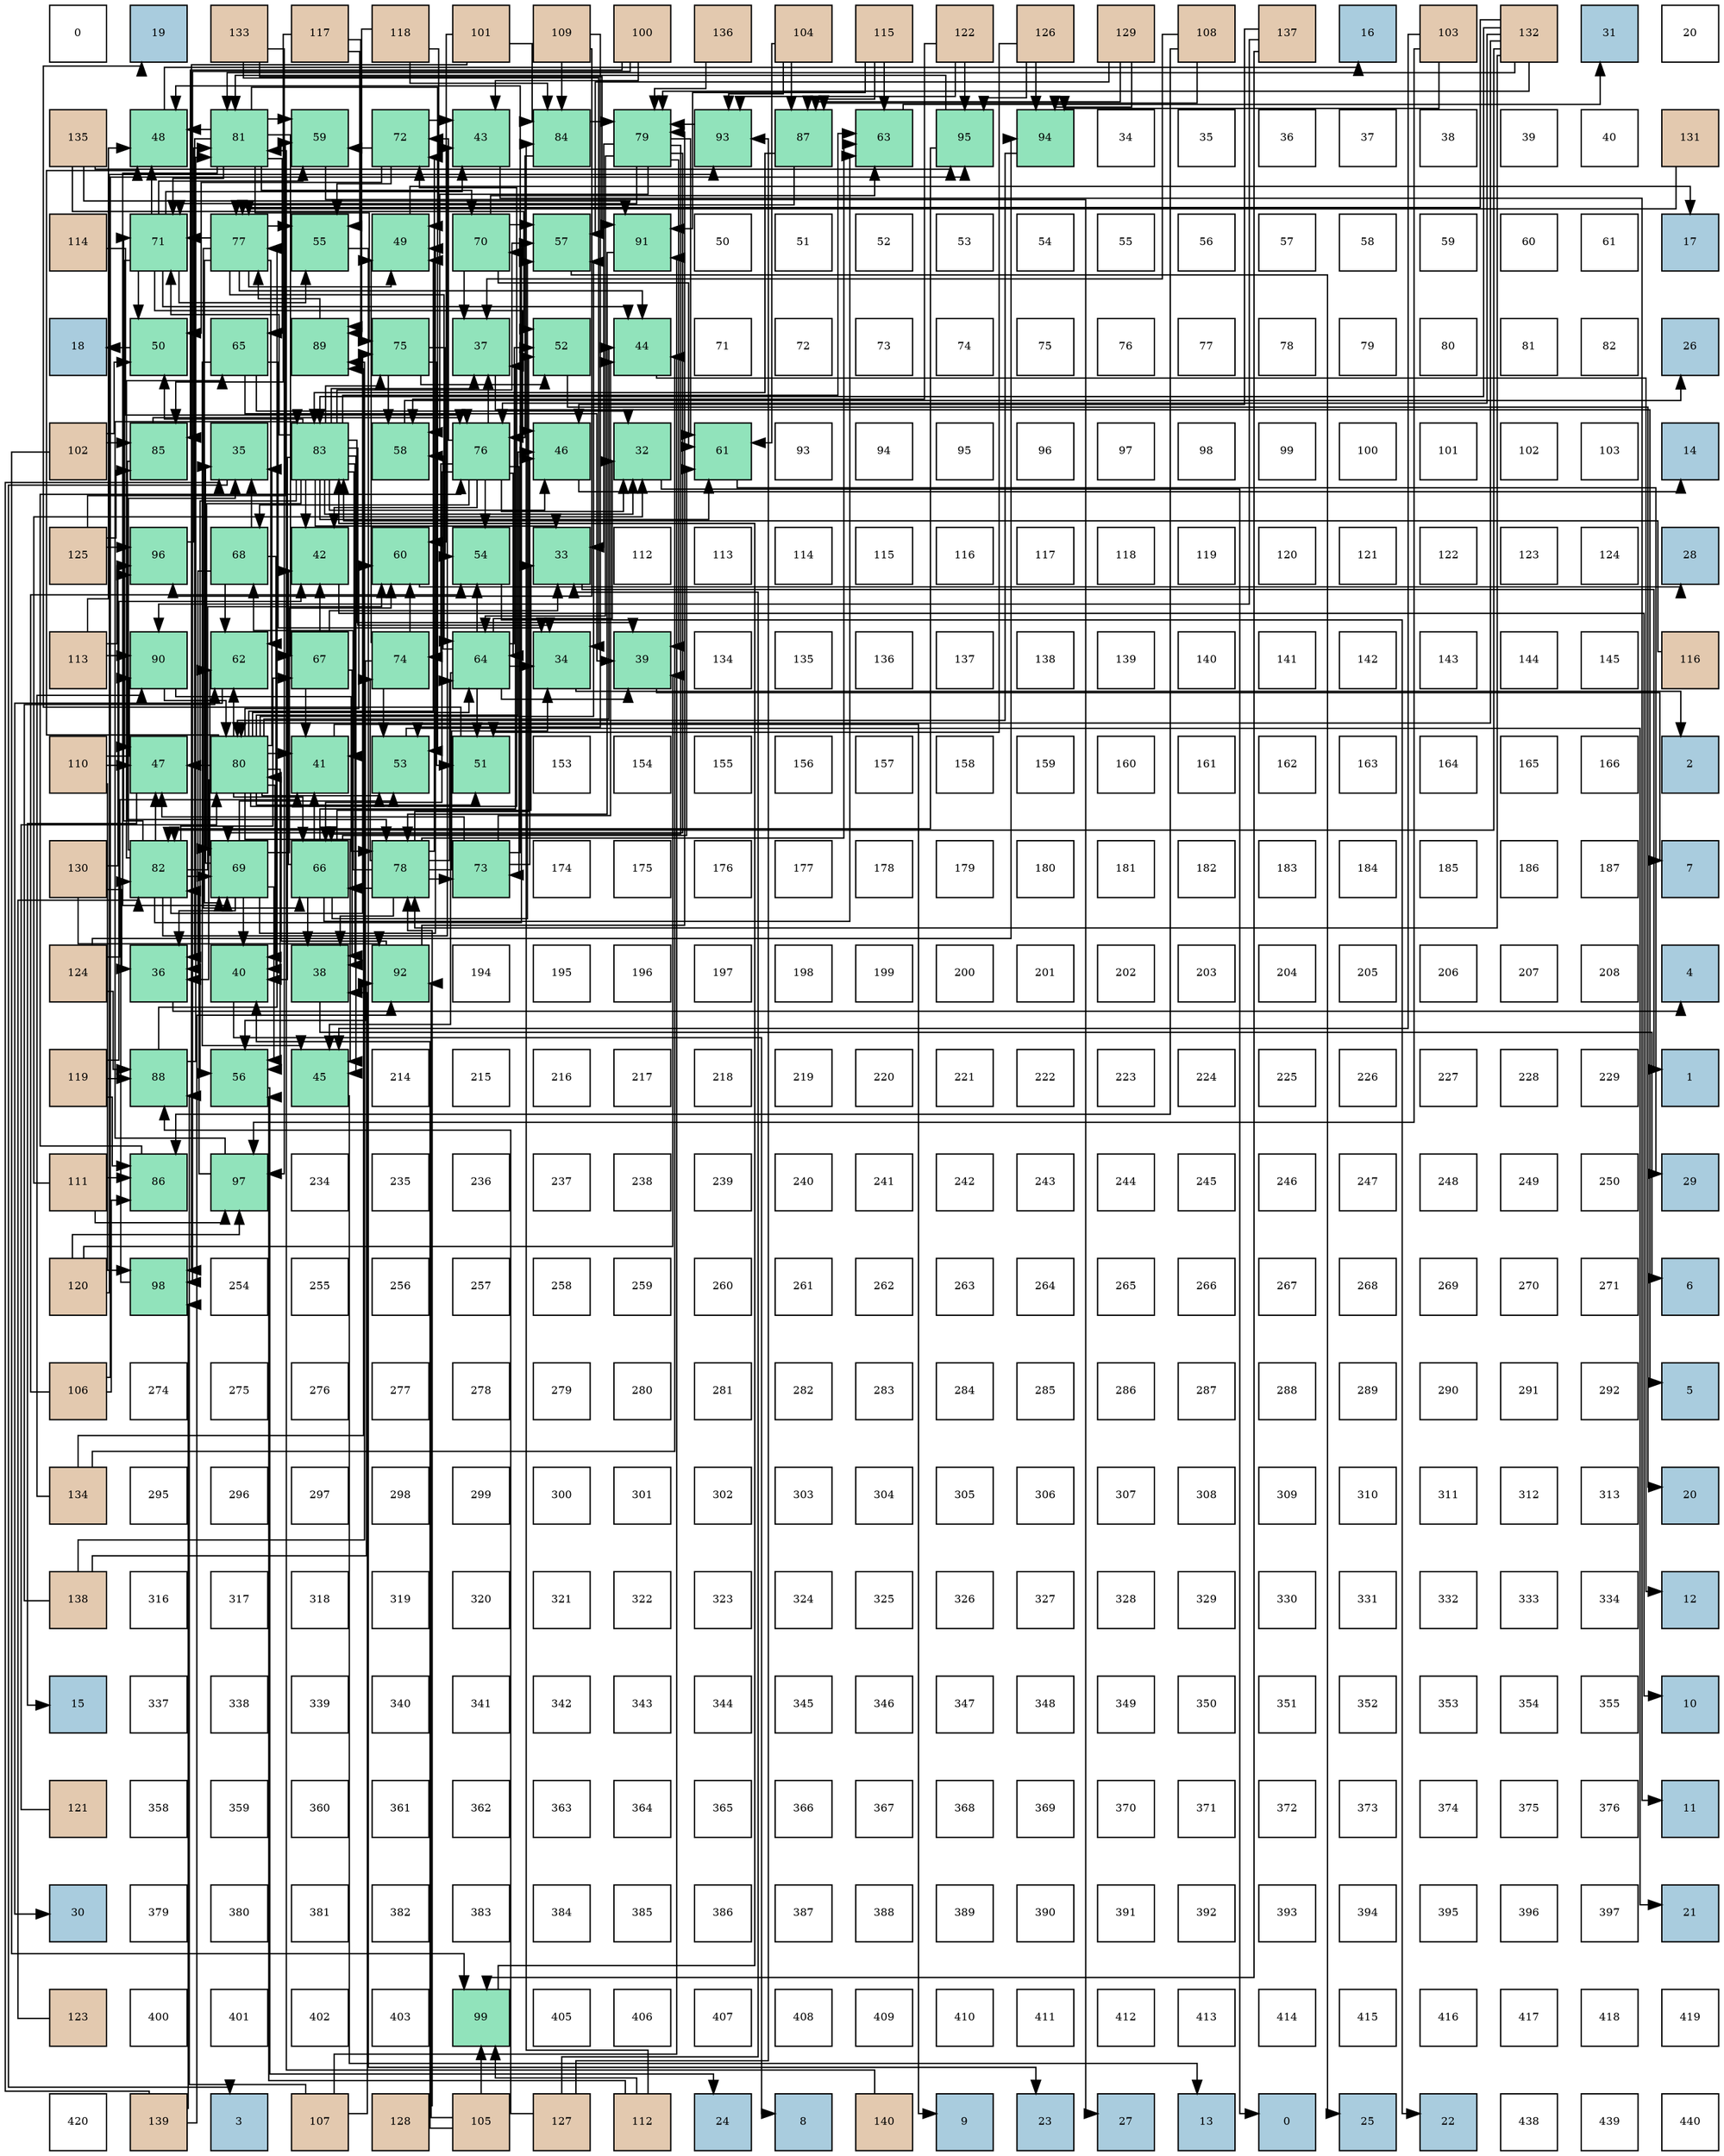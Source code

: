 digraph layout{
 rankdir=TB;
 splines=ortho;
 node [style=filled shape=square fixedsize=true width=0.6];
0[label="0", fontsize=8, fillcolor="#ffffff"];
1[label="19", fontsize=8, fillcolor="#a9ccde"];
2[label="133", fontsize=8, fillcolor="#e3c9af"];
3[label="117", fontsize=8, fillcolor="#e3c9af"];
4[label="118", fontsize=8, fillcolor="#e3c9af"];
5[label="101", fontsize=8, fillcolor="#e3c9af"];
6[label="109", fontsize=8, fillcolor="#e3c9af"];
7[label="100", fontsize=8, fillcolor="#e3c9af"];
8[label="136", fontsize=8, fillcolor="#e3c9af"];
9[label="104", fontsize=8, fillcolor="#e3c9af"];
10[label="115", fontsize=8, fillcolor="#e3c9af"];
11[label="122", fontsize=8, fillcolor="#e3c9af"];
12[label="126", fontsize=8, fillcolor="#e3c9af"];
13[label="129", fontsize=8, fillcolor="#e3c9af"];
14[label="108", fontsize=8, fillcolor="#e3c9af"];
15[label="137", fontsize=8, fillcolor="#e3c9af"];
16[label="16", fontsize=8, fillcolor="#a9ccde"];
17[label="103", fontsize=8, fillcolor="#e3c9af"];
18[label="132", fontsize=8, fillcolor="#e3c9af"];
19[label="31", fontsize=8, fillcolor="#a9ccde"];
20[label="20", fontsize=8, fillcolor="#ffffff"];
21[label="135", fontsize=8, fillcolor="#e3c9af"];
22[label="48", fontsize=8, fillcolor="#91e3bb"];
23[label="81", fontsize=8, fillcolor="#91e3bb"];
24[label="59", fontsize=8, fillcolor="#91e3bb"];
25[label="72", fontsize=8, fillcolor="#91e3bb"];
26[label="43", fontsize=8, fillcolor="#91e3bb"];
27[label="84", fontsize=8, fillcolor="#91e3bb"];
28[label="79", fontsize=8, fillcolor="#91e3bb"];
29[label="93", fontsize=8, fillcolor="#91e3bb"];
30[label="87", fontsize=8, fillcolor="#91e3bb"];
31[label="63", fontsize=8, fillcolor="#91e3bb"];
32[label="95", fontsize=8, fillcolor="#91e3bb"];
33[label="94", fontsize=8, fillcolor="#91e3bb"];
34[label="34", fontsize=8, fillcolor="#ffffff"];
35[label="35", fontsize=8, fillcolor="#ffffff"];
36[label="36", fontsize=8, fillcolor="#ffffff"];
37[label="37", fontsize=8, fillcolor="#ffffff"];
38[label="38", fontsize=8, fillcolor="#ffffff"];
39[label="39", fontsize=8, fillcolor="#ffffff"];
40[label="40", fontsize=8, fillcolor="#ffffff"];
41[label="131", fontsize=8, fillcolor="#e3c9af"];
42[label="114", fontsize=8, fillcolor="#e3c9af"];
43[label="71", fontsize=8, fillcolor="#91e3bb"];
44[label="77", fontsize=8, fillcolor="#91e3bb"];
45[label="55", fontsize=8, fillcolor="#91e3bb"];
46[label="49", fontsize=8, fillcolor="#91e3bb"];
47[label="70", fontsize=8, fillcolor="#91e3bb"];
48[label="57", fontsize=8, fillcolor="#91e3bb"];
49[label="91", fontsize=8, fillcolor="#91e3bb"];
50[label="50", fontsize=8, fillcolor="#ffffff"];
51[label="51", fontsize=8, fillcolor="#ffffff"];
52[label="52", fontsize=8, fillcolor="#ffffff"];
53[label="53", fontsize=8, fillcolor="#ffffff"];
54[label="54", fontsize=8, fillcolor="#ffffff"];
55[label="55", fontsize=8, fillcolor="#ffffff"];
56[label="56", fontsize=8, fillcolor="#ffffff"];
57[label="57", fontsize=8, fillcolor="#ffffff"];
58[label="58", fontsize=8, fillcolor="#ffffff"];
59[label="59", fontsize=8, fillcolor="#ffffff"];
60[label="60", fontsize=8, fillcolor="#ffffff"];
61[label="61", fontsize=8, fillcolor="#ffffff"];
62[label="17", fontsize=8, fillcolor="#a9ccde"];
63[label="18", fontsize=8, fillcolor="#a9ccde"];
64[label="50", fontsize=8, fillcolor="#91e3bb"];
65[label="65", fontsize=8, fillcolor="#91e3bb"];
66[label="89", fontsize=8, fillcolor="#91e3bb"];
67[label="75", fontsize=8, fillcolor="#91e3bb"];
68[label="37", fontsize=8, fillcolor="#91e3bb"];
69[label="52", fontsize=8, fillcolor="#91e3bb"];
70[label="44", fontsize=8, fillcolor="#91e3bb"];
71[label="71", fontsize=8, fillcolor="#ffffff"];
72[label="72", fontsize=8, fillcolor="#ffffff"];
73[label="73", fontsize=8, fillcolor="#ffffff"];
74[label="74", fontsize=8, fillcolor="#ffffff"];
75[label="75", fontsize=8, fillcolor="#ffffff"];
76[label="76", fontsize=8, fillcolor="#ffffff"];
77[label="77", fontsize=8, fillcolor="#ffffff"];
78[label="78", fontsize=8, fillcolor="#ffffff"];
79[label="79", fontsize=8, fillcolor="#ffffff"];
80[label="80", fontsize=8, fillcolor="#ffffff"];
81[label="81", fontsize=8, fillcolor="#ffffff"];
82[label="82", fontsize=8, fillcolor="#ffffff"];
83[label="26", fontsize=8, fillcolor="#a9ccde"];
84[label="102", fontsize=8, fillcolor="#e3c9af"];
85[label="85", fontsize=8, fillcolor="#91e3bb"];
86[label="35", fontsize=8, fillcolor="#91e3bb"];
87[label="83", fontsize=8, fillcolor="#91e3bb"];
88[label="58", fontsize=8, fillcolor="#91e3bb"];
89[label="76", fontsize=8, fillcolor="#91e3bb"];
90[label="46", fontsize=8, fillcolor="#91e3bb"];
91[label="32", fontsize=8, fillcolor="#91e3bb"];
92[label="61", fontsize=8, fillcolor="#91e3bb"];
93[label="93", fontsize=8, fillcolor="#ffffff"];
94[label="94", fontsize=8, fillcolor="#ffffff"];
95[label="95", fontsize=8, fillcolor="#ffffff"];
96[label="96", fontsize=8, fillcolor="#ffffff"];
97[label="97", fontsize=8, fillcolor="#ffffff"];
98[label="98", fontsize=8, fillcolor="#ffffff"];
99[label="99", fontsize=8, fillcolor="#ffffff"];
100[label="100", fontsize=8, fillcolor="#ffffff"];
101[label="101", fontsize=8, fillcolor="#ffffff"];
102[label="102", fontsize=8, fillcolor="#ffffff"];
103[label="103", fontsize=8, fillcolor="#ffffff"];
104[label="14", fontsize=8, fillcolor="#a9ccde"];
105[label="125", fontsize=8, fillcolor="#e3c9af"];
106[label="96", fontsize=8, fillcolor="#91e3bb"];
107[label="68", fontsize=8, fillcolor="#91e3bb"];
108[label="42", fontsize=8, fillcolor="#91e3bb"];
109[label="60", fontsize=8, fillcolor="#91e3bb"];
110[label="54", fontsize=8, fillcolor="#91e3bb"];
111[label="33", fontsize=8, fillcolor="#91e3bb"];
112[label="112", fontsize=8, fillcolor="#ffffff"];
113[label="113", fontsize=8, fillcolor="#ffffff"];
114[label="114", fontsize=8, fillcolor="#ffffff"];
115[label="115", fontsize=8, fillcolor="#ffffff"];
116[label="116", fontsize=8, fillcolor="#ffffff"];
117[label="117", fontsize=8, fillcolor="#ffffff"];
118[label="118", fontsize=8, fillcolor="#ffffff"];
119[label="119", fontsize=8, fillcolor="#ffffff"];
120[label="120", fontsize=8, fillcolor="#ffffff"];
121[label="121", fontsize=8, fillcolor="#ffffff"];
122[label="122", fontsize=8, fillcolor="#ffffff"];
123[label="123", fontsize=8, fillcolor="#ffffff"];
124[label="124", fontsize=8, fillcolor="#ffffff"];
125[label="28", fontsize=8, fillcolor="#a9ccde"];
126[label="113", fontsize=8, fillcolor="#e3c9af"];
127[label="90", fontsize=8, fillcolor="#91e3bb"];
128[label="62", fontsize=8, fillcolor="#91e3bb"];
129[label="67", fontsize=8, fillcolor="#91e3bb"];
130[label="74", fontsize=8, fillcolor="#91e3bb"];
131[label="64", fontsize=8, fillcolor="#91e3bb"];
132[label="34", fontsize=8, fillcolor="#91e3bb"];
133[label="39", fontsize=8, fillcolor="#91e3bb"];
134[label="134", fontsize=8, fillcolor="#ffffff"];
135[label="135", fontsize=8, fillcolor="#ffffff"];
136[label="136", fontsize=8, fillcolor="#ffffff"];
137[label="137", fontsize=8, fillcolor="#ffffff"];
138[label="138", fontsize=8, fillcolor="#ffffff"];
139[label="139", fontsize=8, fillcolor="#ffffff"];
140[label="140", fontsize=8, fillcolor="#ffffff"];
141[label="141", fontsize=8, fillcolor="#ffffff"];
142[label="142", fontsize=8, fillcolor="#ffffff"];
143[label="143", fontsize=8, fillcolor="#ffffff"];
144[label="144", fontsize=8, fillcolor="#ffffff"];
145[label="145", fontsize=8, fillcolor="#ffffff"];
146[label="116", fontsize=8, fillcolor="#e3c9af"];
147[label="110", fontsize=8, fillcolor="#e3c9af"];
148[label="47", fontsize=8, fillcolor="#91e3bb"];
149[label="80", fontsize=8, fillcolor="#91e3bb"];
150[label="41", fontsize=8, fillcolor="#91e3bb"];
151[label="53", fontsize=8, fillcolor="#91e3bb"];
152[label="51", fontsize=8, fillcolor="#91e3bb"];
153[label="153", fontsize=8, fillcolor="#ffffff"];
154[label="154", fontsize=8, fillcolor="#ffffff"];
155[label="155", fontsize=8, fillcolor="#ffffff"];
156[label="156", fontsize=8, fillcolor="#ffffff"];
157[label="157", fontsize=8, fillcolor="#ffffff"];
158[label="158", fontsize=8, fillcolor="#ffffff"];
159[label="159", fontsize=8, fillcolor="#ffffff"];
160[label="160", fontsize=8, fillcolor="#ffffff"];
161[label="161", fontsize=8, fillcolor="#ffffff"];
162[label="162", fontsize=8, fillcolor="#ffffff"];
163[label="163", fontsize=8, fillcolor="#ffffff"];
164[label="164", fontsize=8, fillcolor="#ffffff"];
165[label="165", fontsize=8, fillcolor="#ffffff"];
166[label="166", fontsize=8, fillcolor="#ffffff"];
167[label="2", fontsize=8, fillcolor="#a9ccde"];
168[label="130", fontsize=8, fillcolor="#e3c9af"];
169[label="82", fontsize=8, fillcolor="#91e3bb"];
170[label="69", fontsize=8, fillcolor="#91e3bb"];
171[label="66", fontsize=8, fillcolor="#91e3bb"];
172[label="78", fontsize=8, fillcolor="#91e3bb"];
173[label="73", fontsize=8, fillcolor="#91e3bb"];
174[label="174", fontsize=8, fillcolor="#ffffff"];
175[label="175", fontsize=8, fillcolor="#ffffff"];
176[label="176", fontsize=8, fillcolor="#ffffff"];
177[label="177", fontsize=8, fillcolor="#ffffff"];
178[label="178", fontsize=8, fillcolor="#ffffff"];
179[label="179", fontsize=8, fillcolor="#ffffff"];
180[label="180", fontsize=8, fillcolor="#ffffff"];
181[label="181", fontsize=8, fillcolor="#ffffff"];
182[label="182", fontsize=8, fillcolor="#ffffff"];
183[label="183", fontsize=8, fillcolor="#ffffff"];
184[label="184", fontsize=8, fillcolor="#ffffff"];
185[label="185", fontsize=8, fillcolor="#ffffff"];
186[label="186", fontsize=8, fillcolor="#ffffff"];
187[label="187", fontsize=8, fillcolor="#ffffff"];
188[label="7", fontsize=8, fillcolor="#a9ccde"];
189[label="124", fontsize=8, fillcolor="#e3c9af"];
190[label="36", fontsize=8, fillcolor="#91e3bb"];
191[label="40", fontsize=8, fillcolor="#91e3bb"];
192[label="38", fontsize=8, fillcolor="#91e3bb"];
193[label="92", fontsize=8, fillcolor="#91e3bb"];
194[label="194", fontsize=8, fillcolor="#ffffff"];
195[label="195", fontsize=8, fillcolor="#ffffff"];
196[label="196", fontsize=8, fillcolor="#ffffff"];
197[label="197", fontsize=8, fillcolor="#ffffff"];
198[label="198", fontsize=8, fillcolor="#ffffff"];
199[label="199", fontsize=8, fillcolor="#ffffff"];
200[label="200", fontsize=8, fillcolor="#ffffff"];
201[label="201", fontsize=8, fillcolor="#ffffff"];
202[label="202", fontsize=8, fillcolor="#ffffff"];
203[label="203", fontsize=8, fillcolor="#ffffff"];
204[label="204", fontsize=8, fillcolor="#ffffff"];
205[label="205", fontsize=8, fillcolor="#ffffff"];
206[label="206", fontsize=8, fillcolor="#ffffff"];
207[label="207", fontsize=8, fillcolor="#ffffff"];
208[label="208", fontsize=8, fillcolor="#ffffff"];
209[label="4", fontsize=8, fillcolor="#a9ccde"];
210[label="119", fontsize=8, fillcolor="#e3c9af"];
211[label="88", fontsize=8, fillcolor="#91e3bb"];
212[label="56", fontsize=8, fillcolor="#91e3bb"];
213[label="45", fontsize=8, fillcolor="#91e3bb"];
214[label="214", fontsize=8, fillcolor="#ffffff"];
215[label="215", fontsize=8, fillcolor="#ffffff"];
216[label="216", fontsize=8, fillcolor="#ffffff"];
217[label="217", fontsize=8, fillcolor="#ffffff"];
218[label="218", fontsize=8, fillcolor="#ffffff"];
219[label="219", fontsize=8, fillcolor="#ffffff"];
220[label="220", fontsize=8, fillcolor="#ffffff"];
221[label="221", fontsize=8, fillcolor="#ffffff"];
222[label="222", fontsize=8, fillcolor="#ffffff"];
223[label="223", fontsize=8, fillcolor="#ffffff"];
224[label="224", fontsize=8, fillcolor="#ffffff"];
225[label="225", fontsize=8, fillcolor="#ffffff"];
226[label="226", fontsize=8, fillcolor="#ffffff"];
227[label="227", fontsize=8, fillcolor="#ffffff"];
228[label="228", fontsize=8, fillcolor="#ffffff"];
229[label="229", fontsize=8, fillcolor="#ffffff"];
230[label="1", fontsize=8, fillcolor="#a9ccde"];
231[label="111", fontsize=8, fillcolor="#e3c9af"];
232[label="86", fontsize=8, fillcolor="#91e3bb"];
233[label="97", fontsize=8, fillcolor="#91e3bb"];
234[label="234", fontsize=8, fillcolor="#ffffff"];
235[label="235", fontsize=8, fillcolor="#ffffff"];
236[label="236", fontsize=8, fillcolor="#ffffff"];
237[label="237", fontsize=8, fillcolor="#ffffff"];
238[label="238", fontsize=8, fillcolor="#ffffff"];
239[label="239", fontsize=8, fillcolor="#ffffff"];
240[label="240", fontsize=8, fillcolor="#ffffff"];
241[label="241", fontsize=8, fillcolor="#ffffff"];
242[label="242", fontsize=8, fillcolor="#ffffff"];
243[label="243", fontsize=8, fillcolor="#ffffff"];
244[label="244", fontsize=8, fillcolor="#ffffff"];
245[label="245", fontsize=8, fillcolor="#ffffff"];
246[label="246", fontsize=8, fillcolor="#ffffff"];
247[label="247", fontsize=8, fillcolor="#ffffff"];
248[label="248", fontsize=8, fillcolor="#ffffff"];
249[label="249", fontsize=8, fillcolor="#ffffff"];
250[label="250", fontsize=8, fillcolor="#ffffff"];
251[label="29", fontsize=8, fillcolor="#a9ccde"];
252[label="120", fontsize=8, fillcolor="#e3c9af"];
253[label="98", fontsize=8, fillcolor="#91e3bb"];
254[label="254", fontsize=8, fillcolor="#ffffff"];
255[label="255", fontsize=8, fillcolor="#ffffff"];
256[label="256", fontsize=8, fillcolor="#ffffff"];
257[label="257", fontsize=8, fillcolor="#ffffff"];
258[label="258", fontsize=8, fillcolor="#ffffff"];
259[label="259", fontsize=8, fillcolor="#ffffff"];
260[label="260", fontsize=8, fillcolor="#ffffff"];
261[label="261", fontsize=8, fillcolor="#ffffff"];
262[label="262", fontsize=8, fillcolor="#ffffff"];
263[label="263", fontsize=8, fillcolor="#ffffff"];
264[label="264", fontsize=8, fillcolor="#ffffff"];
265[label="265", fontsize=8, fillcolor="#ffffff"];
266[label="266", fontsize=8, fillcolor="#ffffff"];
267[label="267", fontsize=8, fillcolor="#ffffff"];
268[label="268", fontsize=8, fillcolor="#ffffff"];
269[label="269", fontsize=8, fillcolor="#ffffff"];
270[label="270", fontsize=8, fillcolor="#ffffff"];
271[label="271", fontsize=8, fillcolor="#ffffff"];
272[label="6", fontsize=8, fillcolor="#a9ccde"];
273[label="106", fontsize=8, fillcolor="#e3c9af"];
274[label="274", fontsize=8, fillcolor="#ffffff"];
275[label="275", fontsize=8, fillcolor="#ffffff"];
276[label="276", fontsize=8, fillcolor="#ffffff"];
277[label="277", fontsize=8, fillcolor="#ffffff"];
278[label="278", fontsize=8, fillcolor="#ffffff"];
279[label="279", fontsize=8, fillcolor="#ffffff"];
280[label="280", fontsize=8, fillcolor="#ffffff"];
281[label="281", fontsize=8, fillcolor="#ffffff"];
282[label="282", fontsize=8, fillcolor="#ffffff"];
283[label="283", fontsize=8, fillcolor="#ffffff"];
284[label="284", fontsize=8, fillcolor="#ffffff"];
285[label="285", fontsize=8, fillcolor="#ffffff"];
286[label="286", fontsize=8, fillcolor="#ffffff"];
287[label="287", fontsize=8, fillcolor="#ffffff"];
288[label="288", fontsize=8, fillcolor="#ffffff"];
289[label="289", fontsize=8, fillcolor="#ffffff"];
290[label="290", fontsize=8, fillcolor="#ffffff"];
291[label="291", fontsize=8, fillcolor="#ffffff"];
292[label="292", fontsize=8, fillcolor="#ffffff"];
293[label="5", fontsize=8, fillcolor="#a9ccde"];
294[label="134", fontsize=8, fillcolor="#e3c9af"];
295[label="295", fontsize=8, fillcolor="#ffffff"];
296[label="296", fontsize=8, fillcolor="#ffffff"];
297[label="297", fontsize=8, fillcolor="#ffffff"];
298[label="298", fontsize=8, fillcolor="#ffffff"];
299[label="299", fontsize=8, fillcolor="#ffffff"];
300[label="300", fontsize=8, fillcolor="#ffffff"];
301[label="301", fontsize=8, fillcolor="#ffffff"];
302[label="302", fontsize=8, fillcolor="#ffffff"];
303[label="303", fontsize=8, fillcolor="#ffffff"];
304[label="304", fontsize=8, fillcolor="#ffffff"];
305[label="305", fontsize=8, fillcolor="#ffffff"];
306[label="306", fontsize=8, fillcolor="#ffffff"];
307[label="307", fontsize=8, fillcolor="#ffffff"];
308[label="308", fontsize=8, fillcolor="#ffffff"];
309[label="309", fontsize=8, fillcolor="#ffffff"];
310[label="310", fontsize=8, fillcolor="#ffffff"];
311[label="311", fontsize=8, fillcolor="#ffffff"];
312[label="312", fontsize=8, fillcolor="#ffffff"];
313[label="313", fontsize=8, fillcolor="#ffffff"];
314[label="20", fontsize=8, fillcolor="#a9ccde"];
315[label="138", fontsize=8, fillcolor="#e3c9af"];
316[label="316", fontsize=8, fillcolor="#ffffff"];
317[label="317", fontsize=8, fillcolor="#ffffff"];
318[label="318", fontsize=8, fillcolor="#ffffff"];
319[label="319", fontsize=8, fillcolor="#ffffff"];
320[label="320", fontsize=8, fillcolor="#ffffff"];
321[label="321", fontsize=8, fillcolor="#ffffff"];
322[label="322", fontsize=8, fillcolor="#ffffff"];
323[label="323", fontsize=8, fillcolor="#ffffff"];
324[label="324", fontsize=8, fillcolor="#ffffff"];
325[label="325", fontsize=8, fillcolor="#ffffff"];
326[label="326", fontsize=8, fillcolor="#ffffff"];
327[label="327", fontsize=8, fillcolor="#ffffff"];
328[label="328", fontsize=8, fillcolor="#ffffff"];
329[label="329", fontsize=8, fillcolor="#ffffff"];
330[label="330", fontsize=8, fillcolor="#ffffff"];
331[label="331", fontsize=8, fillcolor="#ffffff"];
332[label="332", fontsize=8, fillcolor="#ffffff"];
333[label="333", fontsize=8, fillcolor="#ffffff"];
334[label="334", fontsize=8, fillcolor="#ffffff"];
335[label="12", fontsize=8, fillcolor="#a9ccde"];
336[label="15", fontsize=8, fillcolor="#a9ccde"];
337[label="337", fontsize=8, fillcolor="#ffffff"];
338[label="338", fontsize=8, fillcolor="#ffffff"];
339[label="339", fontsize=8, fillcolor="#ffffff"];
340[label="340", fontsize=8, fillcolor="#ffffff"];
341[label="341", fontsize=8, fillcolor="#ffffff"];
342[label="342", fontsize=8, fillcolor="#ffffff"];
343[label="343", fontsize=8, fillcolor="#ffffff"];
344[label="344", fontsize=8, fillcolor="#ffffff"];
345[label="345", fontsize=8, fillcolor="#ffffff"];
346[label="346", fontsize=8, fillcolor="#ffffff"];
347[label="347", fontsize=8, fillcolor="#ffffff"];
348[label="348", fontsize=8, fillcolor="#ffffff"];
349[label="349", fontsize=8, fillcolor="#ffffff"];
350[label="350", fontsize=8, fillcolor="#ffffff"];
351[label="351", fontsize=8, fillcolor="#ffffff"];
352[label="352", fontsize=8, fillcolor="#ffffff"];
353[label="353", fontsize=8, fillcolor="#ffffff"];
354[label="354", fontsize=8, fillcolor="#ffffff"];
355[label="355", fontsize=8, fillcolor="#ffffff"];
356[label="10", fontsize=8, fillcolor="#a9ccde"];
357[label="121", fontsize=8, fillcolor="#e3c9af"];
358[label="358", fontsize=8, fillcolor="#ffffff"];
359[label="359", fontsize=8, fillcolor="#ffffff"];
360[label="360", fontsize=8, fillcolor="#ffffff"];
361[label="361", fontsize=8, fillcolor="#ffffff"];
362[label="362", fontsize=8, fillcolor="#ffffff"];
363[label="363", fontsize=8, fillcolor="#ffffff"];
364[label="364", fontsize=8, fillcolor="#ffffff"];
365[label="365", fontsize=8, fillcolor="#ffffff"];
366[label="366", fontsize=8, fillcolor="#ffffff"];
367[label="367", fontsize=8, fillcolor="#ffffff"];
368[label="368", fontsize=8, fillcolor="#ffffff"];
369[label="369", fontsize=8, fillcolor="#ffffff"];
370[label="370", fontsize=8, fillcolor="#ffffff"];
371[label="371", fontsize=8, fillcolor="#ffffff"];
372[label="372", fontsize=8, fillcolor="#ffffff"];
373[label="373", fontsize=8, fillcolor="#ffffff"];
374[label="374", fontsize=8, fillcolor="#ffffff"];
375[label="375", fontsize=8, fillcolor="#ffffff"];
376[label="376", fontsize=8, fillcolor="#ffffff"];
377[label="11", fontsize=8, fillcolor="#a9ccde"];
378[label="30", fontsize=8, fillcolor="#a9ccde"];
379[label="379", fontsize=8, fillcolor="#ffffff"];
380[label="380", fontsize=8, fillcolor="#ffffff"];
381[label="381", fontsize=8, fillcolor="#ffffff"];
382[label="382", fontsize=8, fillcolor="#ffffff"];
383[label="383", fontsize=8, fillcolor="#ffffff"];
384[label="384", fontsize=8, fillcolor="#ffffff"];
385[label="385", fontsize=8, fillcolor="#ffffff"];
386[label="386", fontsize=8, fillcolor="#ffffff"];
387[label="387", fontsize=8, fillcolor="#ffffff"];
388[label="388", fontsize=8, fillcolor="#ffffff"];
389[label="389", fontsize=8, fillcolor="#ffffff"];
390[label="390", fontsize=8, fillcolor="#ffffff"];
391[label="391", fontsize=8, fillcolor="#ffffff"];
392[label="392", fontsize=8, fillcolor="#ffffff"];
393[label="393", fontsize=8, fillcolor="#ffffff"];
394[label="394", fontsize=8, fillcolor="#ffffff"];
395[label="395", fontsize=8, fillcolor="#ffffff"];
396[label="396", fontsize=8, fillcolor="#ffffff"];
397[label="397", fontsize=8, fillcolor="#ffffff"];
398[label="21", fontsize=8, fillcolor="#a9ccde"];
399[label="123", fontsize=8, fillcolor="#e3c9af"];
400[label="400", fontsize=8, fillcolor="#ffffff"];
401[label="401", fontsize=8, fillcolor="#ffffff"];
402[label="402", fontsize=8, fillcolor="#ffffff"];
403[label="403", fontsize=8, fillcolor="#ffffff"];
404[label="99", fontsize=8, fillcolor="#91e3bb"];
405[label="405", fontsize=8, fillcolor="#ffffff"];
406[label="406", fontsize=8, fillcolor="#ffffff"];
407[label="407", fontsize=8, fillcolor="#ffffff"];
408[label="408", fontsize=8, fillcolor="#ffffff"];
409[label="409", fontsize=8, fillcolor="#ffffff"];
410[label="410", fontsize=8, fillcolor="#ffffff"];
411[label="411", fontsize=8, fillcolor="#ffffff"];
412[label="412", fontsize=8, fillcolor="#ffffff"];
413[label="413", fontsize=8, fillcolor="#ffffff"];
414[label="414", fontsize=8, fillcolor="#ffffff"];
415[label="415", fontsize=8, fillcolor="#ffffff"];
416[label="416", fontsize=8, fillcolor="#ffffff"];
417[label="417", fontsize=8, fillcolor="#ffffff"];
418[label="418", fontsize=8, fillcolor="#ffffff"];
419[label="419", fontsize=8, fillcolor="#ffffff"];
420[label="420", fontsize=8, fillcolor="#ffffff"];
421[label="139", fontsize=8, fillcolor="#e3c9af"];
422[label="3", fontsize=8, fillcolor="#a9ccde"];
423[label="107", fontsize=8, fillcolor="#e3c9af"];
424[label="128", fontsize=8, fillcolor="#e3c9af"];
425[label="105", fontsize=8, fillcolor="#e3c9af"];
426[label="127", fontsize=8, fillcolor="#e3c9af"];
427[label="112", fontsize=8, fillcolor="#e3c9af"];
428[label="24", fontsize=8, fillcolor="#a9ccde"];
429[label="8", fontsize=8, fillcolor="#a9ccde"];
430[label="140", fontsize=8, fillcolor="#e3c9af"];
431[label="9", fontsize=8, fillcolor="#a9ccde"];
432[label="23", fontsize=8, fillcolor="#a9ccde"];
433[label="27", fontsize=8, fillcolor="#a9ccde"];
434[label="13", fontsize=8, fillcolor="#a9ccde"];
435[label="0", fontsize=8, fillcolor="#a9ccde"];
436[label="25", fontsize=8, fillcolor="#a9ccde"];
437[label="22", fontsize=8, fillcolor="#a9ccde"];
438[label="438", fontsize=8, fillcolor="#ffffff"];
439[label="439", fontsize=8, fillcolor="#ffffff"];
440[label="440", fontsize=8, fillcolor="#ffffff"];
edge [constraint=false, style=vis];91 -> 435;
111 -> 230;
132 -> 167;
86 -> 422;
190 -> 209;
68 -> 293;
192 -> 272;
133 -> 188;
191 -> 429;
150 -> 431;
108 -> 356;
26 -> 377;
70 -> 335;
213 -> 434;
90 -> 104;
148 -> 336;
22 -> 16;
46 -> 62;
64 -> 63;
152 -> 1;
69 -> 314;
151 -> 398;
110 -> 437;
45 -> 432;
212 -> 428;
48 -> 436;
88 -> 83;
24 -> 433;
109 -> 125;
92 -> 251;
128 -> 378;
31 -> 19;
131 -> 91;
131 -> 132;
131 -> 133;
131 -> 213;
131 -> 152;
131 -> 69;
131 -> 110;
131 -> 88;
65 -> 91;
65 -> 132;
65 -> 133;
65 -> 213;
171 -> 111;
171 -> 68;
171 -> 192;
171 -> 150;
171 -> 108;
171 -> 48;
171 -> 92;
171 -> 31;
129 -> 111;
129 -> 192;
129 -> 150;
129 -> 108;
107 -> 86;
107 -> 190;
107 -> 191;
107 -> 128;
170 -> 86;
170 -> 190;
170 -> 191;
170 -> 46;
170 -> 151;
170 -> 212;
170 -> 109;
170 -> 128;
47 -> 68;
47 -> 48;
47 -> 92;
47 -> 31;
43 -> 26;
43 -> 70;
43 -> 90;
43 -> 148;
43 -> 22;
43 -> 64;
43 -> 45;
43 -> 24;
25 -> 26;
25 -> 64;
25 -> 45;
25 -> 24;
173 -> 70;
173 -> 90;
173 -> 148;
173 -> 22;
130 -> 46;
130 -> 151;
130 -> 212;
130 -> 109;
67 -> 152;
67 -> 69;
67 -> 110;
67 -> 88;
89 -> 91;
89 -> 68;
89 -> 108;
89 -> 110;
89 -> 131;
89 -> 171;
89 -> 107;
89 -> 25;
89 -> 173;
89 -> 130;
44 -> 70;
44 -> 46;
44 -> 45;
44 -> 128;
44 -> 131;
44 -> 171;
44 -> 170;
44 -> 43;
172 -> 132;
172 -> 192;
172 -> 69;
172 -> 31;
172 -> 131;
172 -> 171;
172 -> 107;
172 -> 25;
172 -> 173;
172 -> 130;
28 -> 111;
28 -> 133;
28 -> 88;
28 -> 92;
28 -> 131;
28 -> 171;
28 -> 170;
28 -> 43;
149 -> 86;
149 -> 190;
149 -> 191;
149 -> 150;
149 -> 70;
149 -> 213;
149 -> 90;
149 -> 148;
149 -> 22;
149 -> 46;
149 -> 152;
149 -> 151;
149 -> 212;
149 -> 48;
149 -> 109;
149 -> 128;
149 -> 131;
149 -> 171;
149 -> 25;
23 -> 190;
23 -> 22;
23 -> 151;
23 -> 24;
23 -> 65;
23 -> 129;
23 -> 170;
23 -> 47;
23 -> 43;
23 -> 67;
169 -> 86;
169 -> 26;
169 -> 148;
169 -> 109;
169 -> 65;
169 -> 129;
169 -> 170;
169 -> 47;
169 -> 43;
169 -> 67;
87 -> 91;
87 -> 111;
87 -> 132;
87 -> 68;
87 -> 192;
87 -> 133;
87 -> 191;
87 -> 150;
87 -> 108;
87 -> 213;
87 -> 90;
87 -> 64;
87 -> 212;
87 -> 48;
87 -> 92;
87 -> 31;
87 -> 170;
87 -> 43;
87 -> 67;
27 -> 89;
27 -> 28;
85 -> 89;
85 -> 172;
232 -> 89;
30 -> 44;
30 -> 87;
211 -> 44;
211 -> 23;
66 -> 44;
127 -> 172;
127 -> 149;
49 -> 172;
193 -> 28;
193 -> 149;
29 -> 28;
33 -> 149;
32 -> 23;
32 -> 169;
106 -> 23;
233 -> 169;
233 -> 87;
253 -> 169;
404 -> 87;
7 -> 26;
7 -> 85;
7 -> 253;
5 -> 109;
5 -> 27;
5 -> 253;
84 -> 64;
84 -> 85;
84 -> 404;
17 -> 213;
17 -> 33;
17 -> 233;
9 -> 92;
9 -> 30;
9 -> 29;
425 -> 191;
425 -> 193;
425 -> 404;
273 -> 110;
273 -> 232;
273 -> 32;
423 -> 192;
423 -> 211;
423 -> 49;
14 -> 68;
14 -> 232;
14 -> 30;
6 -> 151;
6 -> 27;
6 -> 106;
147 -> 148;
147 -> 127;
147 -> 253;
231 -> 91;
231 -> 232;
231 -> 233;
427 -> 212;
427 -> 27;
427 -> 404;
126 -> 22;
126 -> 127;
126 -> 106;
42 -> 89;
10 -> 31;
10 -> 30;
10 -> 49;
146 -> 87;
3 -> 45;
3 -> 85;
3 -> 66;
4 -> 46;
4 -> 27;
4 -> 66;
210 -> 108;
210 -> 232;
210 -> 211;
252 -> 133;
252 -> 29;
252 -> 233;
357 -> 149;
11 -> 88;
11 -> 29;
11 -> 32;
399 -> 169;
189 -> 150;
189 -> 211;
189 -> 33;
105 -> 24;
105 -> 85;
105 -> 106;
12 -> 152;
12 -> 33;
12 -> 32;
426 -> 111;
426 -> 211;
426 -> 29;
424 -> 172;
13 -> 48;
13 -> 30;
13 -> 33;
168 -> 190;
168 -> 193;
168 -> 106;
41 -> 44;
18 -> 89;
18 -> 44;
18 -> 172;
18 -> 28;
18 -> 149;
18 -> 23;
18 -> 169;
18 -> 87;
2 -> 132;
2 -> 49;
2 -> 233;
294 -> 70;
294 -> 66;
294 -> 127;
21 -> 69;
21 -> 49;
21 -> 32;
8 -> 28;
15 -> 90;
15 -> 127;
15 -> 404;
315 -> 128;
315 -> 66;
315 -> 193;
421 -> 86;
421 -> 193;
421 -> 253;
430 -> 23;
edge [constraint=true, style=invis];
0 -> 21 -> 42 -> 63 -> 84 -> 105 -> 126 -> 147 -> 168 -> 189 -> 210 -> 231 -> 252 -> 273 -> 294 -> 315 -> 336 -> 357 -> 378 -> 399 -> 420;
1 -> 22 -> 43 -> 64 -> 85 -> 106 -> 127 -> 148 -> 169 -> 190 -> 211 -> 232 -> 253 -> 274 -> 295 -> 316 -> 337 -> 358 -> 379 -> 400 -> 421;
2 -> 23 -> 44 -> 65 -> 86 -> 107 -> 128 -> 149 -> 170 -> 191 -> 212 -> 233 -> 254 -> 275 -> 296 -> 317 -> 338 -> 359 -> 380 -> 401 -> 422;
3 -> 24 -> 45 -> 66 -> 87 -> 108 -> 129 -> 150 -> 171 -> 192 -> 213 -> 234 -> 255 -> 276 -> 297 -> 318 -> 339 -> 360 -> 381 -> 402 -> 423;
4 -> 25 -> 46 -> 67 -> 88 -> 109 -> 130 -> 151 -> 172 -> 193 -> 214 -> 235 -> 256 -> 277 -> 298 -> 319 -> 340 -> 361 -> 382 -> 403 -> 424;
5 -> 26 -> 47 -> 68 -> 89 -> 110 -> 131 -> 152 -> 173 -> 194 -> 215 -> 236 -> 257 -> 278 -> 299 -> 320 -> 341 -> 362 -> 383 -> 404 -> 425;
6 -> 27 -> 48 -> 69 -> 90 -> 111 -> 132 -> 153 -> 174 -> 195 -> 216 -> 237 -> 258 -> 279 -> 300 -> 321 -> 342 -> 363 -> 384 -> 405 -> 426;
7 -> 28 -> 49 -> 70 -> 91 -> 112 -> 133 -> 154 -> 175 -> 196 -> 217 -> 238 -> 259 -> 280 -> 301 -> 322 -> 343 -> 364 -> 385 -> 406 -> 427;
8 -> 29 -> 50 -> 71 -> 92 -> 113 -> 134 -> 155 -> 176 -> 197 -> 218 -> 239 -> 260 -> 281 -> 302 -> 323 -> 344 -> 365 -> 386 -> 407 -> 428;
9 -> 30 -> 51 -> 72 -> 93 -> 114 -> 135 -> 156 -> 177 -> 198 -> 219 -> 240 -> 261 -> 282 -> 303 -> 324 -> 345 -> 366 -> 387 -> 408 -> 429;
10 -> 31 -> 52 -> 73 -> 94 -> 115 -> 136 -> 157 -> 178 -> 199 -> 220 -> 241 -> 262 -> 283 -> 304 -> 325 -> 346 -> 367 -> 388 -> 409 -> 430;
11 -> 32 -> 53 -> 74 -> 95 -> 116 -> 137 -> 158 -> 179 -> 200 -> 221 -> 242 -> 263 -> 284 -> 305 -> 326 -> 347 -> 368 -> 389 -> 410 -> 431;
12 -> 33 -> 54 -> 75 -> 96 -> 117 -> 138 -> 159 -> 180 -> 201 -> 222 -> 243 -> 264 -> 285 -> 306 -> 327 -> 348 -> 369 -> 390 -> 411 -> 432;
13 -> 34 -> 55 -> 76 -> 97 -> 118 -> 139 -> 160 -> 181 -> 202 -> 223 -> 244 -> 265 -> 286 -> 307 -> 328 -> 349 -> 370 -> 391 -> 412 -> 433;
14 -> 35 -> 56 -> 77 -> 98 -> 119 -> 140 -> 161 -> 182 -> 203 -> 224 -> 245 -> 266 -> 287 -> 308 -> 329 -> 350 -> 371 -> 392 -> 413 -> 434;
15 -> 36 -> 57 -> 78 -> 99 -> 120 -> 141 -> 162 -> 183 -> 204 -> 225 -> 246 -> 267 -> 288 -> 309 -> 330 -> 351 -> 372 -> 393 -> 414 -> 435;
16 -> 37 -> 58 -> 79 -> 100 -> 121 -> 142 -> 163 -> 184 -> 205 -> 226 -> 247 -> 268 -> 289 -> 310 -> 331 -> 352 -> 373 -> 394 -> 415 -> 436;
17 -> 38 -> 59 -> 80 -> 101 -> 122 -> 143 -> 164 -> 185 -> 206 -> 227 -> 248 -> 269 -> 290 -> 311 -> 332 -> 353 -> 374 -> 395 -> 416 -> 437;
18 -> 39 -> 60 -> 81 -> 102 -> 123 -> 144 -> 165 -> 186 -> 207 -> 228 -> 249 -> 270 -> 291 -> 312 -> 333 -> 354 -> 375 -> 396 -> 417 -> 438;
19 -> 40 -> 61 -> 82 -> 103 -> 124 -> 145 -> 166 -> 187 -> 208 -> 229 -> 250 -> 271 -> 292 -> 313 -> 334 -> 355 -> 376 -> 397 -> 418 -> 439;
20 -> 41 -> 62 -> 83 -> 104 -> 125 -> 146 -> 167 -> 188 -> 209 -> 230 -> 251 -> 272 -> 293 -> 314 -> 335 -> 356 -> 377 -> 398 -> 419 -> 440;
rank = same {0 -> 1 -> 2 -> 3 -> 4 -> 5 -> 6 -> 7 -> 8 -> 9 -> 10 -> 11 -> 12 -> 13 -> 14 -> 15 -> 16 -> 17 -> 18 -> 19 -> 20};
rank = same {21 -> 22 -> 23 -> 24 -> 25 -> 26 -> 27 -> 28 -> 29 -> 30 -> 31 -> 32 -> 33 -> 34 -> 35 -> 36 -> 37 -> 38 -> 39 -> 40 -> 41};
rank = same {42 -> 43 -> 44 -> 45 -> 46 -> 47 -> 48 -> 49 -> 50 -> 51 -> 52 -> 53 -> 54 -> 55 -> 56 -> 57 -> 58 -> 59 -> 60 -> 61 -> 62};
rank = same {63 -> 64 -> 65 -> 66 -> 67 -> 68 -> 69 -> 70 -> 71 -> 72 -> 73 -> 74 -> 75 -> 76 -> 77 -> 78 -> 79 -> 80 -> 81 -> 82 -> 83};
rank = same {84 -> 85 -> 86 -> 87 -> 88 -> 89 -> 90 -> 91 -> 92 -> 93 -> 94 -> 95 -> 96 -> 97 -> 98 -> 99 -> 100 -> 101 -> 102 -> 103 -> 104};
rank = same {105 -> 106 -> 107 -> 108 -> 109 -> 110 -> 111 -> 112 -> 113 -> 114 -> 115 -> 116 -> 117 -> 118 -> 119 -> 120 -> 121 -> 122 -> 123 -> 124 -> 125};
rank = same {126 -> 127 -> 128 -> 129 -> 130 -> 131 -> 132 -> 133 -> 134 -> 135 -> 136 -> 137 -> 138 -> 139 -> 140 -> 141 -> 142 -> 143 -> 144 -> 145 -> 146};
rank = same {147 -> 148 -> 149 -> 150 -> 151 -> 152 -> 153 -> 154 -> 155 -> 156 -> 157 -> 158 -> 159 -> 160 -> 161 -> 162 -> 163 -> 164 -> 165 -> 166 -> 167};
rank = same {168 -> 169 -> 170 -> 171 -> 172 -> 173 -> 174 -> 175 -> 176 -> 177 -> 178 -> 179 -> 180 -> 181 -> 182 -> 183 -> 184 -> 185 -> 186 -> 187 -> 188};
rank = same {189 -> 190 -> 191 -> 192 -> 193 -> 194 -> 195 -> 196 -> 197 -> 198 -> 199 -> 200 -> 201 -> 202 -> 203 -> 204 -> 205 -> 206 -> 207 -> 208 -> 209};
rank = same {210 -> 211 -> 212 -> 213 -> 214 -> 215 -> 216 -> 217 -> 218 -> 219 -> 220 -> 221 -> 222 -> 223 -> 224 -> 225 -> 226 -> 227 -> 228 -> 229 -> 230};
rank = same {231 -> 232 -> 233 -> 234 -> 235 -> 236 -> 237 -> 238 -> 239 -> 240 -> 241 -> 242 -> 243 -> 244 -> 245 -> 246 -> 247 -> 248 -> 249 -> 250 -> 251};
rank = same {252 -> 253 -> 254 -> 255 -> 256 -> 257 -> 258 -> 259 -> 260 -> 261 -> 262 -> 263 -> 264 -> 265 -> 266 -> 267 -> 268 -> 269 -> 270 -> 271 -> 272};
rank = same {273 -> 274 -> 275 -> 276 -> 277 -> 278 -> 279 -> 280 -> 281 -> 282 -> 283 -> 284 -> 285 -> 286 -> 287 -> 288 -> 289 -> 290 -> 291 -> 292 -> 293};
rank = same {294 -> 295 -> 296 -> 297 -> 298 -> 299 -> 300 -> 301 -> 302 -> 303 -> 304 -> 305 -> 306 -> 307 -> 308 -> 309 -> 310 -> 311 -> 312 -> 313 -> 314};
rank = same {315 -> 316 -> 317 -> 318 -> 319 -> 320 -> 321 -> 322 -> 323 -> 324 -> 325 -> 326 -> 327 -> 328 -> 329 -> 330 -> 331 -> 332 -> 333 -> 334 -> 335};
rank = same {336 -> 337 -> 338 -> 339 -> 340 -> 341 -> 342 -> 343 -> 344 -> 345 -> 346 -> 347 -> 348 -> 349 -> 350 -> 351 -> 352 -> 353 -> 354 -> 355 -> 356};
rank = same {357 -> 358 -> 359 -> 360 -> 361 -> 362 -> 363 -> 364 -> 365 -> 366 -> 367 -> 368 -> 369 -> 370 -> 371 -> 372 -> 373 -> 374 -> 375 -> 376 -> 377};
rank = same {378 -> 379 -> 380 -> 381 -> 382 -> 383 -> 384 -> 385 -> 386 -> 387 -> 388 -> 389 -> 390 -> 391 -> 392 -> 393 -> 394 -> 395 -> 396 -> 397 -> 398};
rank = same {399 -> 400 -> 401 -> 402 -> 403 -> 404 -> 405 -> 406 -> 407 -> 408 -> 409 -> 410 -> 411 -> 412 -> 413 -> 414 -> 415 -> 416 -> 417 -> 418 -> 419};
rank = same {420 -> 421 -> 422 -> 423 -> 424 -> 425 -> 426 -> 427 -> 428 -> 429 -> 430 -> 431 -> 432 -> 433 -> 434 -> 435 -> 436 -> 437 -> 438 -> 439 -> 440};
}